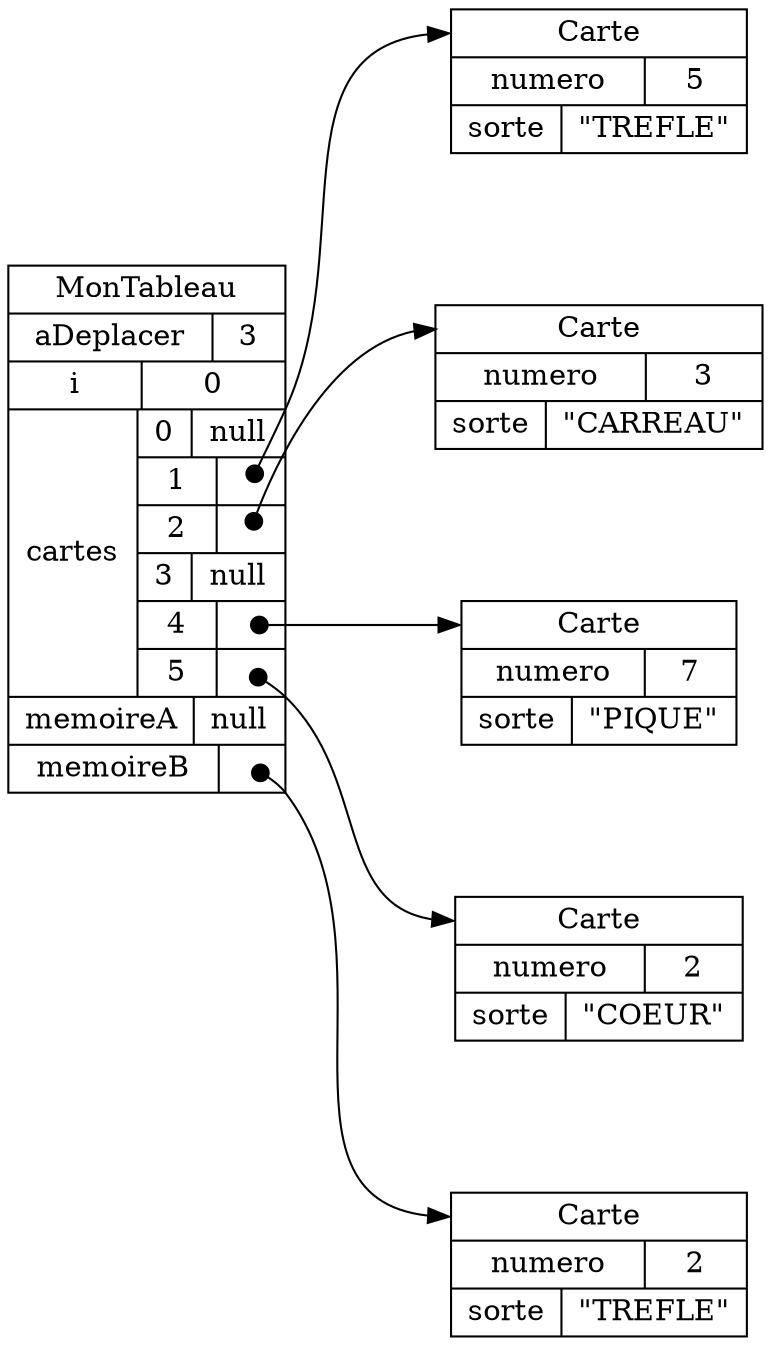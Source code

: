 digraph "MonTableau" {
graph ["rankdir"="LR","compound"="true","ranksep"="1.0","nodesep"="1.0"]
"/" ["label"="<_C>MonTableau|{aDeplacer|3}|{i|0}|{cartes|{{0|null}|{1|<cartes__V_1_1>}|{2|<cartes__V_2_2>}|{3|null}|{4|<cartes__V_4_4>}|{5|<cartes__V_5_5>}}}|{memoireA|null}|{memoireB|<memoireB_memoireB>}","style"="filled","fillcolor"="white","shape"="record"]
"/cartes/1" ["label"="<_C>Carte|{numero|5}|{sorte|\"TREFLE\"}","style"="filled","fillcolor"="white","shape"="record"]
"/cartes/2" ["label"="<_C>Carte|{numero|3}|{sorte|\"CARREAU\"}","style"="filled","fillcolor"="white","shape"="record"]
"/cartes/4" ["label"="<_C>Carte|{numero|7}|{sorte|\"PIQUE\"}","style"="filled","fillcolor"="white","shape"="record"]
"/cartes/5" ["label"="<_C>Carte|{numero|2}|{sorte|\"COEUR\"}","style"="filled","fillcolor"="white","shape"="record"]
"/memoireB" ["label"="<_C>Carte|{numero|2}|{sorte|\"TREFLE\"}","style"="filled","fillcolor"="white","shape"="record"]
"/":"cartes__V_5_5":c -> "/cartes/5":"_C" ["tailclip"="false","arrowtail"="dot","dir"="both","label"=""]
"/":"cartes__V_4_4":c -> "/cartes/4":"_C" ["tailclip"="false","arrowtail"="dot","dir"="both","label"=""]
"/":"cartes__V_2_2":c -> "/cartes/2":"_C" ["tailclip"="false","arrowtail"="dot","dir"="both","label"=""]
"/":"cartes__V_1_1":c -> "/cartes/1":"_C" ["tailclip"="false","arrowtail"="dot","dir"="both","label"=""]
"/":"memoireB_memoireB":c -> "/memoireB":"_C" ["tailclip"="false","arrowtail"="dot","dir"="both","label"=""]
}
